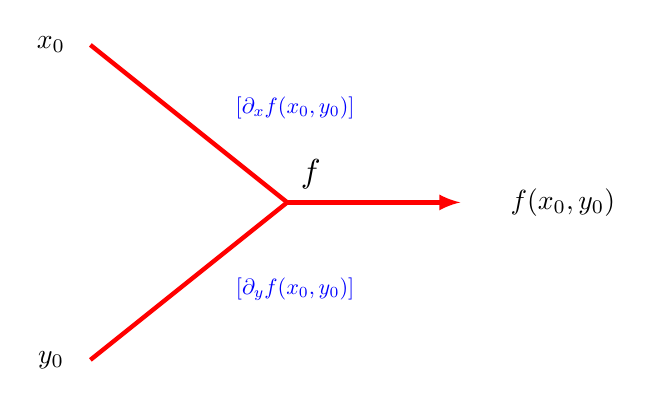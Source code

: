\begin{tikzpicture}

% \fill (0,2) circle (0.5ex);
% \fill (0,-2) circle (0.5ex);
% \fill (6,0) circle (0.5ex);

\node at (0,2) {$x_0$};
\node at (0,-2) {$y_0$};
\node at (6.5,0) {$f(x_0,y_0)$};
\node[blue,scale=0.8] at (3.1,1.2) {$[\partial_x f(x_0,y_0)]$};
\node[blue,scale=0.8] at (3.1,-1.1) {$[\partial_y f(x_0,y_0)]$};
\draw[ultra thick,red]  (0.5,2) -- (3,0);
\draw[ultra thick,red] (0.5,-2) -- (3,0);
 \draw[->,>=latex,ultra thick,red] (3,0) -- ++(2.2,0) node[pos=0,above right,black,scale=1.2]{$f$} ;

\end{tikzpicture}